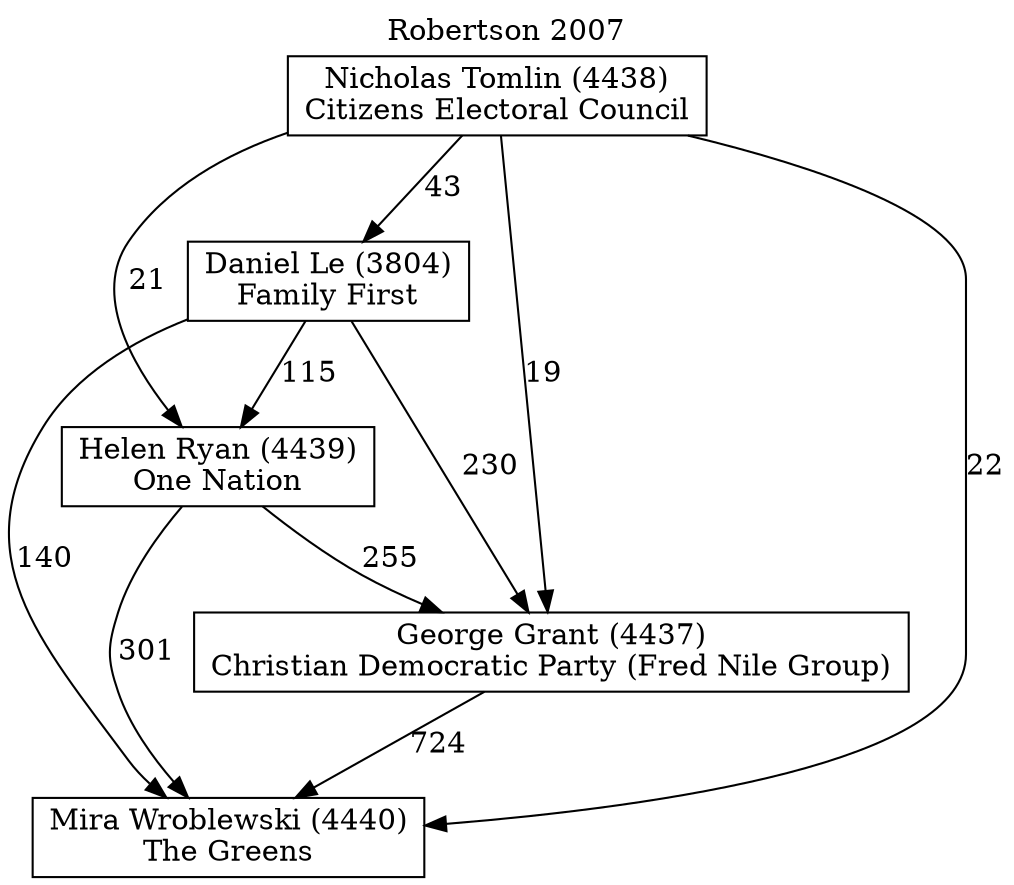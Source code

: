 // House preference flow
digraph "Mira Wroblewski (4440)_Robertson_2007" {
	graph [label="Robertson 2007" labelloc=t mclimit=10]
	node [shape=box]
	"Daniel Le (3804)" [label="Daniel Le (3804)
Family First"]
	"George Grant (4437)" [label="George Grant (4437)
Christian Democratic Party (Fred Nile Group)"]
	"Helen Ryan (4439)" [label="Helen Ryan (4439)
One Nation"]
	"Mira Wroblewski (4440)" [label="Mira Wroblewski (4440)
The Greens"]
	"Nicholas Tomlin (4438)" [label="Nicholas Tomlin (4438)
Citizens Electoral Council"]
	"Daniel Le (3804)" -> "George Grant (4437)" [label=230]
	"Daniel Le (3804)" -> "Helen Ryan (4439)" [label=115]
	"Daniel Le (3804)" -> "Mira Wroblewski (4440)" [label=140]
	"George Grant (4437)" -> "Mira Wroblewski (4440)" [label=724]
	"Helen Ryan (4439)" -> "George Grant (4437)" [label=255]
	"Helen Ryan (4439)" -> "Mira Wroblewski (4440)" [label=301]
	"Nicholas Tomlin (4438)" -> "Daniel Le (3804)" [label=43]
	"Nicholas Tomlin (4438)" -> "George Grant (4437)" [label=19]
	"Nicholas Tomlin (4438)" -> "Helen Ryan (4439)" [label=21]
	"Nicholas Tomlin (4438)" -> "Mira Wroblewski (4440)" [label=22]
}
